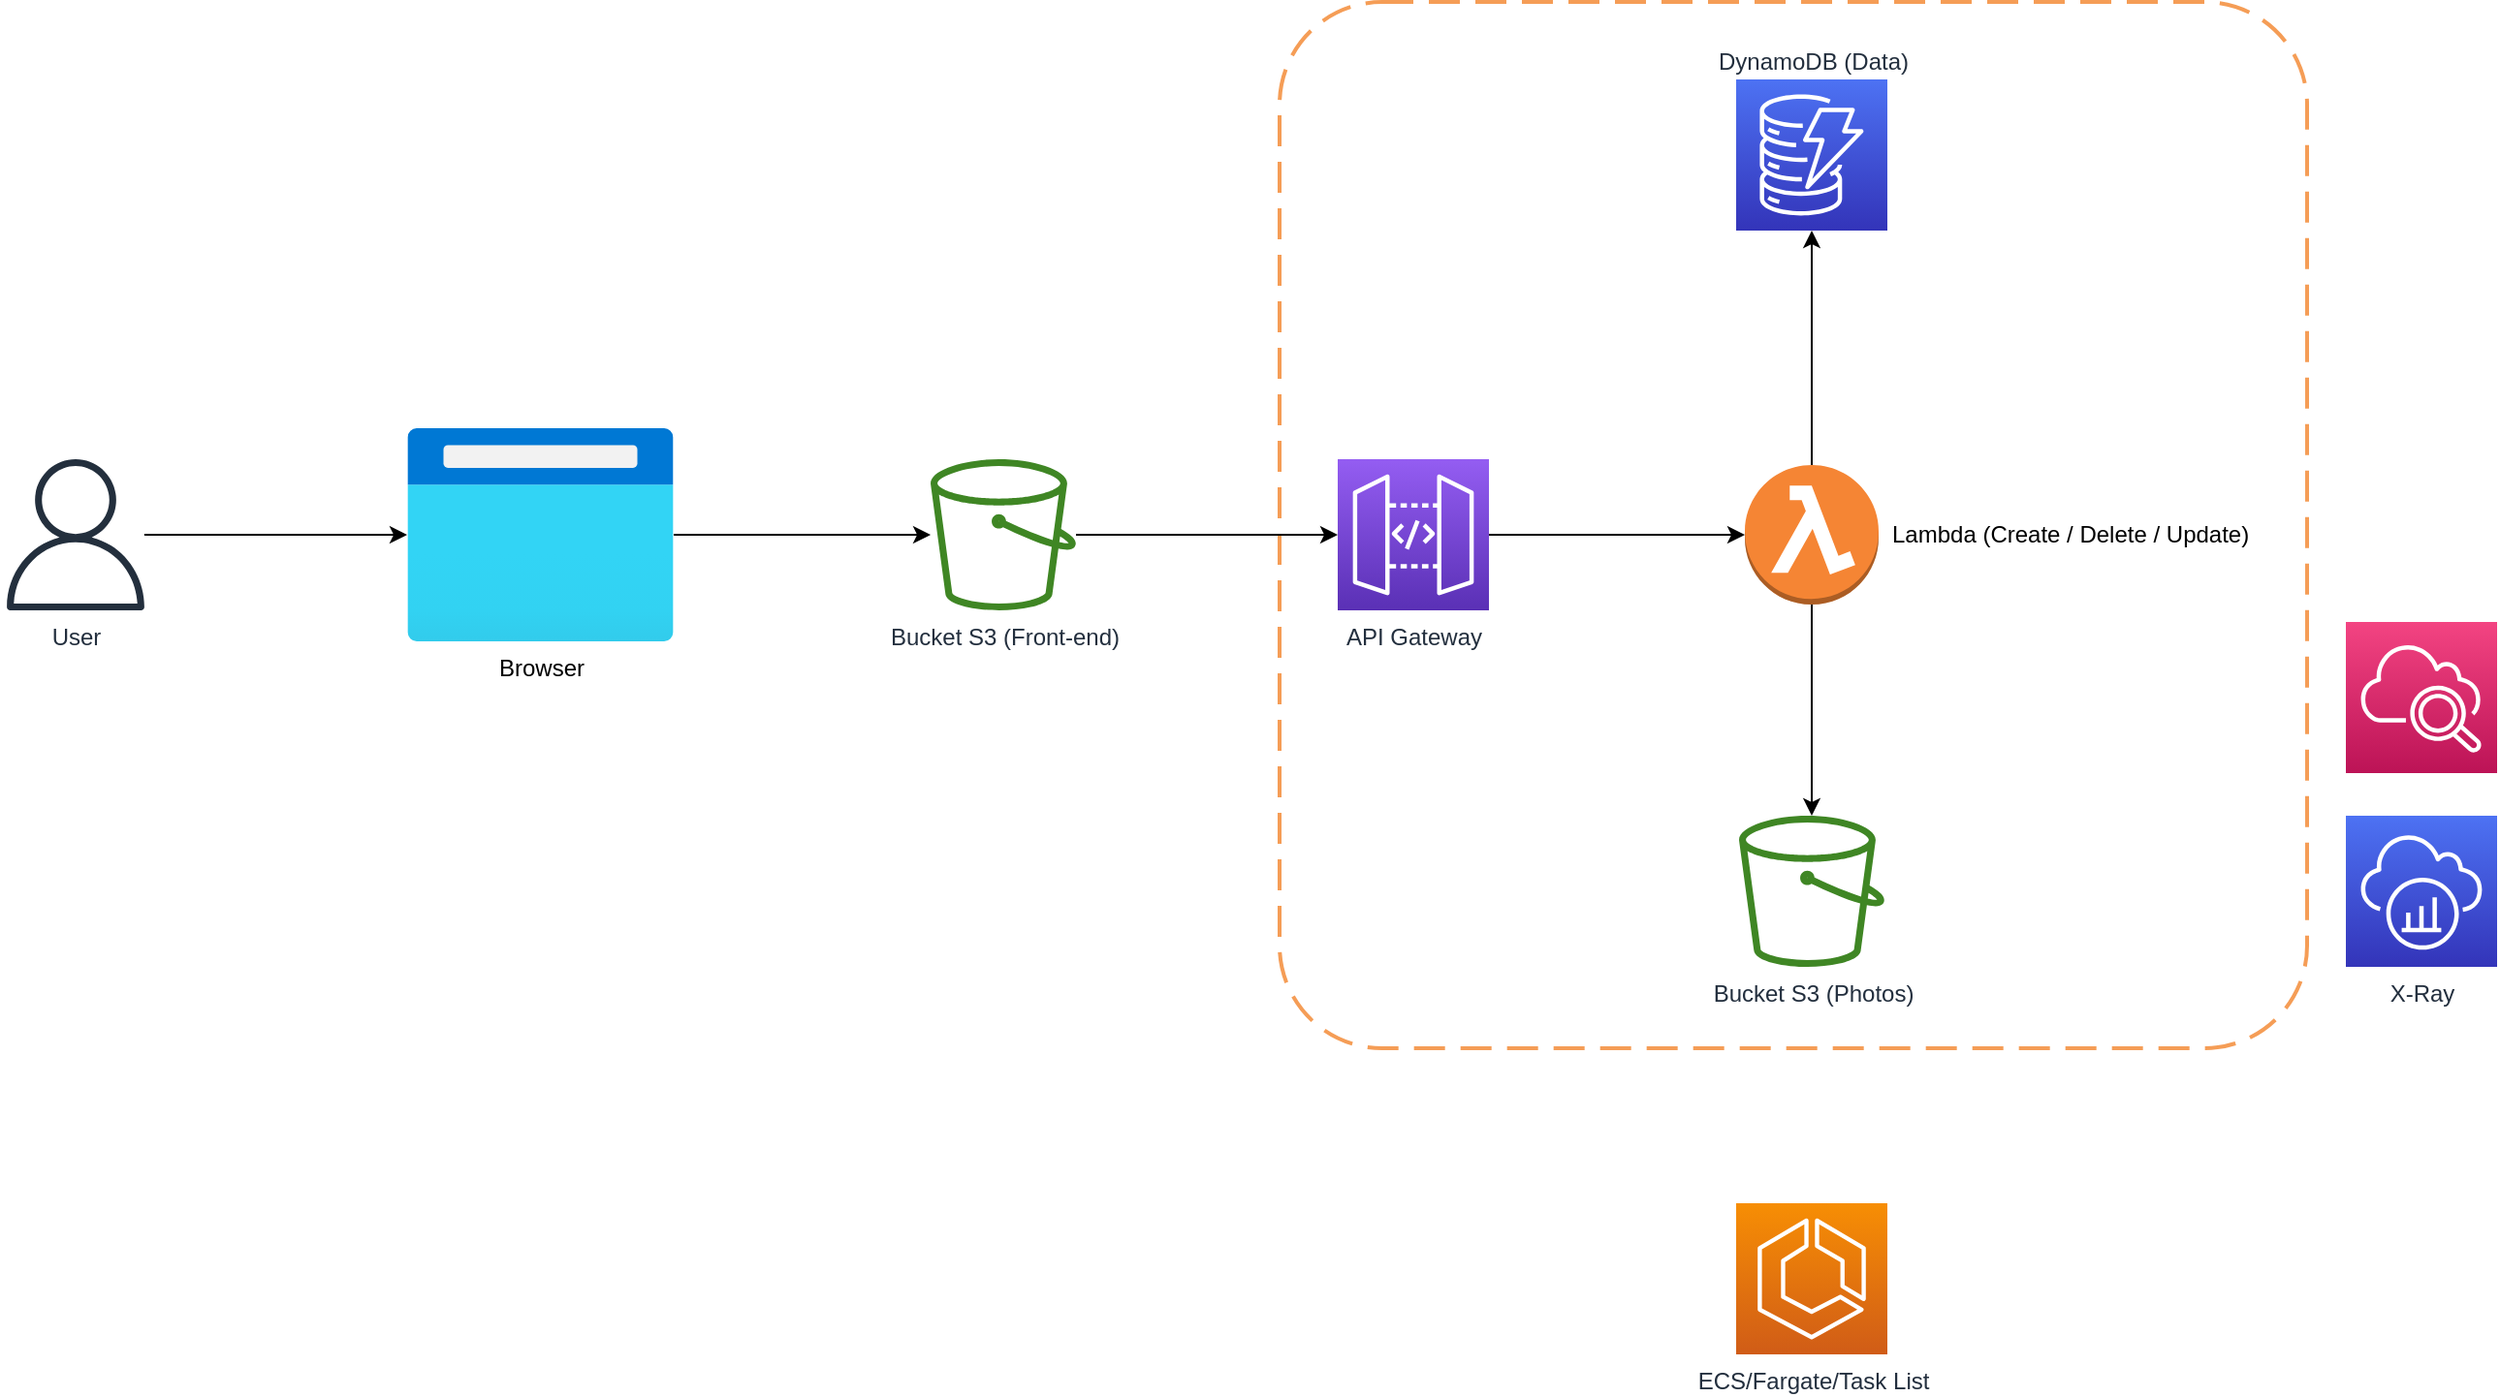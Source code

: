<mxfile version="21.5.1" type="device" pages="2">
  <diagram name="Page-1" id="ZA1CKfXsXndvh_Sp1iPu">
    <mxGraphModel dx="2887" dy="840" grid="1" gridSize="10" guides="1" tooltips="1" connect="1" arrows="1" fold="1" page="1" pageScale="1" pageWidth="827" pageHeight="1169" math="0" shadow="0">
      <root>
        <mxCell id="0" />
        <mxCell id="1" parent="0" />
        <mxCell id="y1HXahcb3QmHrAEPv8Zc-1" value="" style="rounded=1;arcSize=10;dashed=1;strokeColor=#F59D56;fillColor=none;gradientColor=none;dashPattern=8 4;strokeWidth=2;" vertex="1" parent="1">
          <mxGeometry x="300" y="50" width="530" height="540" as="geometry" />
        </mxCell>
        <mxCell id="iGqti44NLWKVLAKu20BZ-7" style="edgeStyle=orthogonalEdgeStyle;rounded=0;orthogonalLoop=1;jettySize=auto;html=1;" parent="1" source="sGI7PMY1R-_JjtwmHBOA-1" target="sGI7PMY1R-_JjtwmHBOA-2" edge="1">
          <mxGeometry relative="1" as="geometry" />
        </mxCell>
        <mxCell id="sGI7PMY1R-_JjtwmHBOA-1" value="API Gateway" style="sketch=0;points=[[0,0,0],[0.25,0,0],[0.5,0,0],[0.75,0,0],[1,0,0],[0,1,0],[0.25,1,0],[0.5,1,0],[0.75,1,0],[1,1,0],[0,0.25,0],[0,0.5,0],[0,0.75,0],[1,0.25,0],[1,0.5,0],[1,0.75,0]];outlineConnect=0;fontColor=#232F3E;gradientColor=#945DF2;gradientDirection=north;fillColor=#5A30B5;strokeColor=#ffffff;dashed=0;verticalLabelPosition=bottom;verticalAlign=top;align=center;html=1;fontSize=12;fontStyle=0;aspect=fixed;shape=mxgraph.aws4.resourceIcon;resIcon=mxgraph.aws4.api_gateway;" parent="1" vertex="1">
          <mxGeometry x="330" y="286" width="78" height="78" as="geometry" />
        </mxCell>
        <mxCell id="iGqti44NLWKVLAKu20BZ-9" style="edgeStyle=orthogonalEdgeStyle;rounded=0;orthogonalLoop=1;jettySize=auto;html=1;" parent="1" source="sGI7PMY1R-_JjtwmHBOA-2" target="iGqti44NLWKVLAKu20BZ-2" edge="1">
          <mxGeometry relative="1" as="geometry" />
        </mxCell>
        <mxCell id="iGqti44NLWKVLAKu20BZ-10" style="edgeStyle=orthogonalEdgeStyle;rounded=0;orthogonalLoop=1;jettySize=auto;html=1;" parent="1" source="sGI7PMY1R-_JjtwmHBOA-2" target="iGqti44NLWKVLAKu20BZ-1" edge="1">
          <mxGeometry relative="1" as="geometry" />
        </mxCell>
        <mxCell id="sGI7PMY1R-_JjtwmHBOA-2" value="Lambda (Create / Delete / Update)" style="outlineConnect=0;dashed=0;verticalLabelPosition=middle;verticalAlign=middle;align=left;html=1;shape=mxgraph.aws3.lambda_function;fillColor=#F58534;gradientColor=none;labelPosition=right;spacingLeft=5;" parent="1" vertex="1">
          <mxGeometry x="540" y="289" width="69" height="72" as="geometry" />
        </mxCell>
        <mxCell id="iGqti44NLWKVLAKu20BZ-1" value="Bucket S3 (Photos)" style="sketch=0;outlineConnect=0;fontColor=#232F3E;gradientColor=none;fillColor=#3F8624;strokeColor=none;dashed=0;verticalLabelPosition=bottom;verticalAlign=top;align=center;html=1;fontSize=12;fontStyle=0;aspect=fixed;pointerEvents=1;shape=mxgraph.aws4.bucket;" parent="1" vertex="1">
          <mxGeometry x="537" y="470" width="75" height="78" as="geometry" />
        </mxCell>
        <mxCell id="iGqti44NLWKVLAKu20BZ-2" value="DynamoDB (Data)" style="sketch=0;points=[[0,0,0],[0.25,0,0],[0.5,0,0],[0.75,0,0],[1,0,0],[0,1,0],[0.25,1,0],[0.5,1,0],[0.75,1,0],[1,1,0],[0,0.25,0],[0,0.5,0],[0,0.75,0],[1,0.25,0],[1,0.5,0],[1,0.75,0]];outlineConnect=0;fontColor=#232F3E;gradientColor=#4D72F3;gradientDirection=north;fillColor=#3334B9;strokeColor=#ffffff;dashed=0;verticalLabelPosition=top;verticalAlign=bottom;align=center;html=1;fontSize=12;fontStyle=0;aspect=fixed;shape=mxgraph.aws4.resourceIcon;resIcon=mxgraph.aws4.dynamodb;labelPosition=center;" parent="1" vertex="1">
          <mxGeometry x="535.5" y="90" width="78" height="78" as="geometry" />
        </mxCell>
        <mxCell id="iGqti44NLWKVLAKu20BZ-8" style="edgeStyle=orthogonalEdgeStyle;rounded=0;orthogonalLoop=1;jettySize=auto;html=1;entryX=0;entryY=0.5;entryDx=0;entryDy=0;entryPerimeter=0;" parent="1" source="iGqti44NLWKVLAKu20BZ-3" target="sGI7PMY1R-_JjtwmHBOA-1" edge="1">
          <mxGeometry relative="1" as="geometry" />
        </mxCell>
        <mxCell id="iGqti44NLWKVLAKu20BZ-3" value="Bucket S3 (Front-end)" style="sketch=0;outlineConnect=0;fontColor=#232F3E;gradientColor=none;fillColor=#3F8624;strokeColor=none;dashed=0;verticalLabelPosition=bottom;verticalAlign=top;align=center;html=1;fontSize=12;fontStyle=0;aspect=fixed;pointerEvents=1;shape=mxgraph.aws4.bucket;" parent="1" vertex="1">
          <mxGeometry x="120" y="286" width="75" height="78" as="geometry" />
        </mxCell>
        <mxCell id="nbShBXC8wl3B7LosuNNH-1" style="edgeStyle=orthogonalEdgeStyle;rounded=0;orthogonalLoop=1;jettySize=auto;html=1;" parent="1" source="iGqti44NLWKVLAKu20BZ-5" target="iGqti44NLWKVLAKu20BZ-3" edge="1">
          <mxGeometry relative="1" as="geometry" />
        </mxCell>
        <mxCell id="iGqti44NLWKVLAKu20BZ-5" value="Browser" style="image;aspect=fixed;html=1;points=[];align=center;fontSize=12;image=img/lib/azure2/general/Browser.svg;" parent="1" vertex="1">
          <mxGeometry x="-150" y="270" width="137.5" height="110" as="geometry" />
        </mxCell>
        <mxCell id="nbShBXC8wl3B7LosuNNH-2" style="edgeStyle=orthogonalEdgeStyle;rounded=0;orthogonalLoop=1;jettySize=auto;html=1;" parent="1" source="iGqti44NLWKVLAKu20BZ-6" target="iGqti44NLWKVLAKu20BZ-5" edge="1">
          <mxGeometry relative="1" as="geometry" />
        </mxCell>
        <mxCell id="iGqti44NLWKVLAKu20BZ-6" value="User" style="sketch=0;outlineConnect=0;fontColor=#232F3E;gradientColor=none;fillColor=#232F3D;strokeColor=none;dashed=0;verticalLabelPosition=bottom;verticalAlign=top;align=center;html=1;fontSize=12;fontStyle=0;aspect=fixed;pointerEvents=1;shape=mxgraph.aws4.user;" parent="1" vertex="1">
          <mxGeometry x="-360" y="286" width="78" height="78" as="geometry" />
        </mxCell>
        <mxCell id="y1HXahcb3QmHrAEPv8Zc-3" value="X-Ray" style="sketch=0;points=[[0,0,0],[0.25,0,0],[0.5,0,0],[0.75,0,0],[1,0,0],[0,1,0],[0.25,1,0],[0.5,1,0],[0.75,1,0],[1,1,0],[0,0.25,0],[0,0.5,0],[0,0.75,0],[1,0.25,0],[1,0.5,0],[1,0.75,0]];outlineConnect=0;fontColor=#232F3E;gradientColor=#4D72F3;gradientDirection=north;fillColor=#3334B9;strokeColor=#ffffff;dashed=0;verticalLabelPosition=bottom;verticalAlign=top;align=center;html=1;fontSize=12;fontStyle=0;aspect=fixed;shape=mxgraph.aws4.resourceIcon;resIcon=mxgraph.aws4.xray;" vertex="1" parent="1">
          <mxGeometry x="850" y="470" width="78" height="78" as="geometry" />
        </mxCell>
        <mxCell id="V7fnMQpkktJ7knBG3Jab-1" value="ECS/Fargate/Task List" style="sketch=0;points=[[0,0,0],[0.25,0,0],[0.5,0,0],[0.75,0,0],[1,0,0],[0,1,0],[0.25,1,0],[0.5,1,0],[0.75,1,0],[1,1,0],[0,0.25,0],[0,0.5,0],[0,0.75,0],[1,0.25,0],[1,0.5,0],[1,0.75,0]];outlineConnect=0;fontColor=#232F3E;gradientColor=#F78E04;gradientDirection=north;fillColor=#D05C17;strokeColor=#ffffff;dashed=0;verticalLabelPosition=bottom;verticalAlign=top;align=center;html=1;fontSize=12;fontStyle=0;aspect=fixed;shape=mxgraph.aws4.resourceIcon;resIcon=mxgraph.aws4.ecs;" vertex="1" parent="1">
          <mxGeometry x="535.5" y="670" width="78" height="78" as="geometry" />
        </mxCell>
        <mxCell id="V7fnMQpkktJ7knBG3Jab-3" value="" style="sketch=0;points=[[0,0,0],[0.25,0,0],[0.5,0,0],[0.75,0,0],[1,0,0],[0,1,0],[0.25,1,0],[0.5,1,0],[0.75,1,0],[1,1,0],[0,0.25,0],[0,0.5,0],[0,0.75,0],[1,0.25,0],[1,0.5,0],[1,0.75,0]];points=[[0,0,0],[0.25,0,0],[0.5,0,0],[0.75,0,0],[1,0,0],[0,1,0],[0.25,1,0],[0.5,1,0],[0.75,1,0],[1,1,0],[0,0.25,0],[0,0.5,0],[0,0.75,0],[1,0.25,0],[1,0.5,0],[1,0.75,0]];outlineConnect=0;fontColor=#232F3E;gradientColor=#F34482;gradientDirection=north;fillColor=#BC1356;strokeColor=#ffffff;dashed=0;verticalLabelPosition=bottom;verticalAlign=top;align=center;html=1;fontSize=12;fontStyle=0;aspect=fixed;shape=mxgraph.aws4.resourceIcon;resIcon=mxgraph.aws4.cloudwatch_2;" vertex="1" parent="1">
          <mxGeometry x="850" y="370" width="78" height="78" as="geometry" />
        </mxCell>
      </root>
    </mxGraphModel>
  </diagram>
  <diagram id="_4wUzsJt8wbls7sCIoeR" name="Page-2">
    <mxGraphModel dx="2060" dy="840" grid="1" gridSize="10" guides="1" tooltips="1" connect="1" arrows="1" fold="1" page="1" pageScale="1" pageWidth="827" pageHeight="1169" math="0" shadow="0">
      <root>
        <mxCell id="0" />
        <mxCell id="1" parent="0" />
        <mxCell id="q-Dqzwx5YfhDFELt0m1z-1" value="S3" style="rounded=0;whiteSpace=wrap;html=1;verticalAlign=bottom;labelPosition=left;verticalLabelPosition=top;align=right;" vertex="1" parent="1">
          <mxGeometry x="250" y="310" width="460" height="320" as="geometry" />
        </mxCell>
        <mxCell id="q-Dqzwx5YfhDFELt0m1z-2" value="BUCKET" style="rounded=0;whiteSpace=wrap;html=1;" vertex="1" parent="1">
          <mxGeometry x="420" y="370" width="120" height="60" as="geometry" />
        </mxCell>
        <mxCell id="q-Dqzwx5YfhDFELt0m1z-3" value="BUCKET" style="rounded=0;whiteSpace=wrap;html=1;" vertex="1" parent="1">
          <mxGeometry x="420" y="440" width="120" height="60" as="geometry" />
        </mxCell>
        <mxCell id="q-Dqzwx5YfhDFELt0m1z-4" value="BUCKET" style="rounded=0;whiteSpace=wrap;html=1;" vertex="1" parent="1">
          <mxGeometry x="420" y="510" width="120" height="60" as="geometry" />
        </mxCell>
        <mxCell id="q-Dqzwx5YfhDFELt0m1z-13" style="edgeStyle=orthogonalEdgeStyle;rounded=0;orthogonalLoop=1;jettySize=auto;html=1;" edge="1" parent="1" source="q-Dqzwx5YfhDFELt0m1z-5" target="q-Dqzwx5YfhDFELt0m1z-11">
          <mxGeometry relative="1" as="geometry" />
        </mxCell>
        <mxCell id="q-Dqzwx5YfhDFELt0m1z-15" style="edgeStyle=orthogonalEdgeStyle;rounded=0;orthogonalLoop=1;jettySize=auto;html=1;" edge="1" parent="1" source="q-Dqzwx5YfhDFELt0m1z-5" target="q-Dqzwx5YfhDFELt0m1z-14">
          <mxGeometry relative="1" as="geometry" />
        </mxCell>
        <mxCell id="q-Dqzwx5YfhDFELt0m1z-5" value="" style="outlineConnect=0;dashed=0;verticalLabelPosition=bottom;verticalAlign=top;align=center;html=1;shape=mxgraph.aws3.lambda_function;fillColor=#F58534;gradientColor=none;" vertex="1" parent="1">
          <mxGeometry x="120" y="364" width="69" height="72" as="geometry" />
        </mxCell>
        <mxCell id="q-Dqzwx5YfhDFELt0m1z-10" style="edgeStyle=orthogonalEdgeStyle;rounded=0;orthogonalLoop=1;jettySize=auto;html=1;" edge="1" parent="1" source="q-Dqzwx5YfhDFELt0m1z-7" target="q-Dqzwx5YfhDFELt0m1z-3">
          <mxGeometry relative="1" as="geometry" />
        </mxCell>
        <mxCell id="q-Dqzwx5YfhDFELt0m1z-7" value="" style="outlineConnect=0;dashed=0;verticalLabelPosition=bottom;verticalAlign=top;align=center;html=1;shape=mxgraph.aws3.lambda_function;fillColor=#F58534;gradientColor=none;" vertex="1" parent="1">
          <mxGeometry x="120" y="450" width="69" height="72" as="geometry" />
        </mxCell>
        <mxCell id="q-Dqzwx5YfhDFELt0m1z-9" style="edgeStyle=orthogonalEdgeStyle;rounded=0;orthogonalLoop=1;jettySize=auto;html=1;" edge="1" parent="1" source="q-Dqzwx5YfhDFELt0m1z-8" target="q-Dqzwx5YfhDFELt0m1z-4">
          <mxGeometry relative="1" as="geometry" />
        </mxCell>
        <mxCell id="q-Dqzwx5YfhDFELt0m1z-8" value="" style="outlineConnect=0;dashed=0;verticalLabelPosition=bottom;verticalAlign=top;align=center;html=1;shape=mxgraph.aws3.lambda_function;fillColor=#F58534;gradientColor=none;" vertex="1" parent="1">
          <mxGeometry x="120" y="540" width="69" height="72" as="geometry" />
        </mxCell>
        <mxCell id="q-Dqzwx5YfhDFELt0m1z-12" style="edgeStyle=orthogonalEdgeStyle;rounded=0;orthogonalLoop=1;jettySize=auto;html=1;" edge="1" parent="1" source="q-Dqzwx5YfhDFELt0m1z-11" target="q-Dqzwx5YfhDFELt0m1z-1">
          <mxGeometry relative="1" as="geometry" />
        </mxCell>
        <mxCell id="q-Dqzwx5YfhDFELt0m1z-11" value="" style="sketch=0;outlineConnect=0;fontColor=#232F3E;gradientColor=none;fillColor=#BF0816;strokeColor=none;dashed=0;verticalLabelPosition=bottom;verticalAlign=top;align=center;html=1;fontSize=12;fontStyle=0;aspect=fixed;pointerEvents=1;shape=mxgraph.aws4.role;" vertex="1" parent="1">
          <mxGeometry x="115.5" y="110" width="78" height="44" as="geometry" />
        </mxCell>
        <mxCell id="q-Dqzwx5YfhDFELt0m1z-16" style="edgeStyle=orthogonalEdgeStyle;rounded=0;orthogonalLoop=1;jettySize=auto;html=1;" edge="1" parent="1" source="q-Dqzwx5YfhDFELt0m1z-14" target="q-Dqzwx5YfhDFELt0m1z-2">
          <mxGeometry relative="1" as="geometry" />
        </mxCell>
        <mxCell id="q-Dqzwx5YfhDFELt0m1z-14" value="bucket policy" style="sketch=0;outlineConnect=0;fontColor=#232F3E;gradientColor=none;fillColor=#3F8624;strokeColor=none;dashed=0;verticalLabelPosition=bottom;verticalAlign=top;align=center;html=1;fontSize=12;fontStyle=0;aspect=fixed;pointerEvents=1;shape=mxgraph.aws4.policy;" vertex="1" parent="1">
          <mxGeometry x="310" y="385" width="34.93" height="30" as="geometry" />
        </mxCell>
      </root>
    </mxGraphModel>
  </diagram>
</mxfile>

